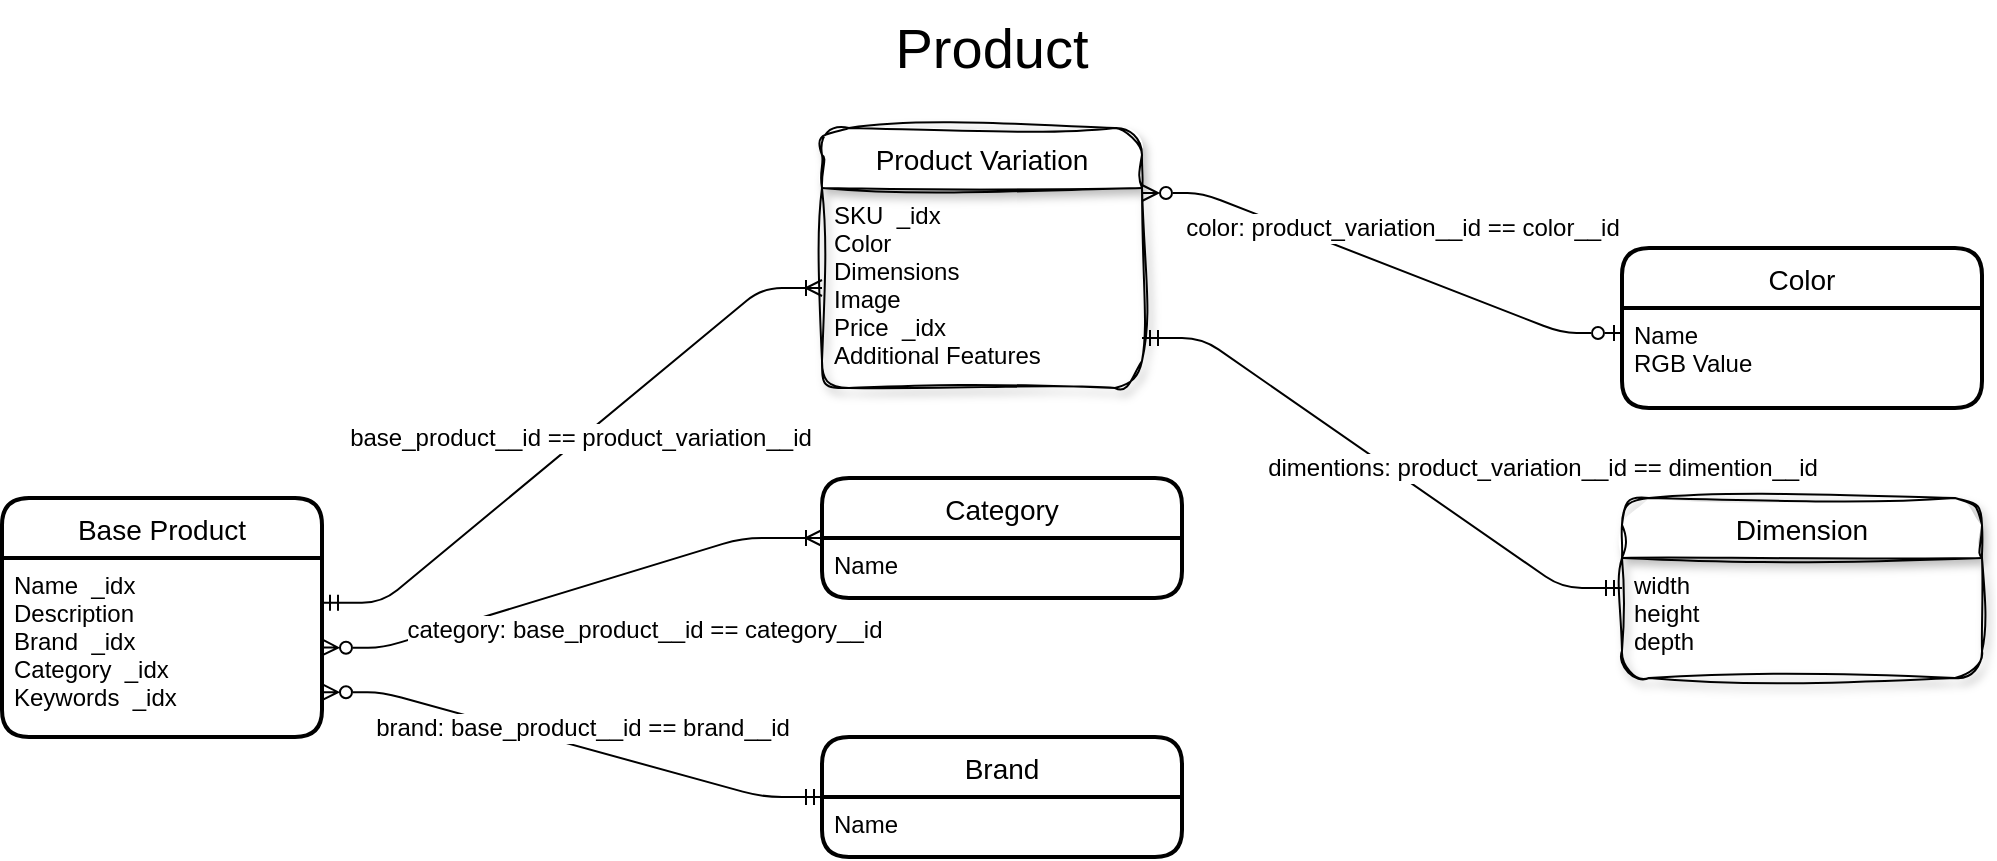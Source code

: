 <mxfile>
    <diagram id="WrSKoHDkt36mXYgP9mdu" name="Page-1">
        <mxGraphModel dx="2487" dy="1140" grid="1" gridSize="10" guides="1" tooltips="1" connect="1" arrows="1" fold="1" page="1" pageScale="1" pageWidth="1100" pageHeight="850" math="0" shadow="0">
            <root>
                <mxCell id="0"/>
                <mxCell id="1" parent="0"/>
                <mxCell id="16" value="Dimension" style="swimlane;childLayout=stackLayout;horizontal=1;startSize=30;horizontalStack=0;rounded=1;fontSize=14;fontStyle=0;strokeWidth=1;resizeParent=0;resizeLast=1;shadow=1;dashed=0;align=center;sketch=1;curveFitting=1;jiggle=2;" parent="1" vertex="1">
                    <mxGeometry x="-235" y="264.98" width="180" height="90" as="geometry">
                        <mxRectangle x="560" y="60" width="140" height="30" as="alternateBounds"/>
                    </mxGeometry>
                </mxCell>
                <mxCell id="17" value="width&#10;height&#10;depth" style="align=left;strokeColor=none;fillColor=none;spacingLeft=4;fontSize=12;verticalAlign=top;resizable=0;rotatable=0;part=1;" parent="16" vertex="1">
                    <mxGeometry y="30" width="180" height="60" as="geometry"/>
                </mxCell>
                <mxCell id="4" value="Base Product" style="swimlane;childLayout=stackLayout;horizontal=1;startSize=30;horizontalStack=0;rounded=1;fontSize=14;fontStyle=0;strokeWidth=2;resizeParent=0;resizeLast=1;shadow=0;dashed=0;align=center;" parent="1" vertex="1">
                    <mxGeometry x="-1045" y="264.98" width="160" height="119.51" as="geometry">
                        <mxRectangle x="560" y="60" width="140" height="30" as="alternateBounds"/>
                    </mxGeometry>
                </mxCell>
                <mxCell id="5" value="Name  _idx&#10;Description&#10;Brand  _idx&#10;Category  _idx&#10;Keywords  _idx&#10;" style="align=left;strokeColor=none;fillColor=none;spacingLeft=4;fontSize=12;verticalAlign=top;resizable=0;rotatable=0;part=1;" parent="4" vertex="1">
                    <mxGeometry y="30" width="160" height="89.51" as="geometry"/>
                </mxCell>
                <mxCell id="33" value="Product Variation" style="swimlane;childLayout=stackLayout;horizontal=1;startSize=30;horizontalStack=0;rounded=1;fontSize=14;fontStyle=0;strokeWidth=1;resizeParent=0;resizeLast=1;shadow=1;dashed=0;align=center;sketch=1;curveFitting=1;jiggle=2;" parent="1" vertex="1">
                    <mxGeometry x="-635" y="80" width="160" height="130" as="geometry">
                        <mxRectangle x="560" y="60" width="140" height="30" as="alternateBounds"/>
                    </mxGeometry>
                </mxCell>
                <mxCell id="34" value="SKU  _idx&#10;Color&#10;Dimensions&#10;Image&#10;Price  _idx&#10;Additional Features" style="align=left;strokeColor=none;fillColor=none;spacingLeft=4;fontSize=12;verticalAlign=top;resizable=0;rotatable=0;part=1;" parent="33" vertex="1">
                    <mxGeometry y="30" width="160" height="100" as="geometry"/>
                </mxCell>
                <mxCell id="42" value="" style="edgeStyle=entityRelationEdgeStyle;fontSize=12;html=1;endArrow=ERoneToMany;startArrow=ERmandOne;entryX=0;entryY=0.5;entryDx=0;entryDy=0;exitX=1;exitY=0.25;exitDx=0;exitDy=0;" parent="1" source="5" target="34" edge="1">
                    <mxGeometry width="100" height="100" relative="1" as="geometry">
                        <mxPoint x="-15" y="250" as="sourcePoint"/>
                        <mxPoint x="-5" y="160" as="targetPoint"/>
                    </mxGeometry>
                </mxCell>
                <mxCell id="70" value="base_product__id == product_variation__id" style="edgeLabel;html=1;align=center;verticalAlign=middle;resizable=0;points=[];fontSize=12;" parent="42" vertex="1" connectable="0">
                    <mxGeometry x="0.033" y="1" relative="1" as="geometry">
                        <mxPoint as="offset"/>
                    </mxGeometry>
                </mxCell>
                <mxCell id="43" value="Color" style="swimlane;childLayout=stackLayout;horizontal=1;startSize=30;horizontalStack=0;rounded=1;fontSize=14;fontStyle=0;strokeWidth=2;resizeParent=0;resizeLast=1;shadow=0;dashed=0;align=center;" parent="1" vertex="1">
                    <mxGeometry x="-235" y="140" width="180" height="80" as="geometry">
                        <mxRectangle x="560" y="60" width="140" height="30" as="alternateBounds"/>
                    </mxGeometry>
                </mxCell>
                <mxCell id="44" value="Name&#10;RGB Value" style="align=left;strokeColor=none;fillColor=none;spacingLeft=4;fontSize=12;verticalAlign=top;resizable=0;rotatable=0;part=1;" parent="43" vertex="1">
                    <mxGeometry y="30" width="180" height="50" as="geometry"/>
                </mxCell>
                <mxCell id="69" value="&lt;font style=&quot;font-size: 28px;&quot;&gt;Product&lt;/font&gt;" style="text;html=1;strokeColor=none;fillColor=none;align=center;verticalAlign=middle;whiteSpace=wrap;rounded=0;shadow=1;glass=0;sketch=1;strokeWidth=1;fontSize=28;fontStyle=0" parent="1" vertex="1">
                    <mxGeometry x="-610" y="20" width="120" height="40" as="geometry"/>
                </mxCell>
                <mxCell id="72" value="" style="edgeStyle=entityRelationEdgeStyle;fontSize=12;html=1;endArrow=ERzeroToOne;startArrow=ERzeroToMany;entryX=0;entryY=0.25;entryDx=0;entryDy=0;exitX=1;exitY=0.25;exitDx=0;exitDy=0;startFill=0;endFill=0;" parent="1" source="33" target="44" edge="1">
                    <mxGeometry width="100" height="100" relative="1" as="geometry">
                        <mxPoint x="-345" y="330.99" as="sourcePoint"/>
                        <mxPoint x="-145" y="318.49" as="targetPoint"/>
                    </mxGeometry>
                </mxCell>
                <mxCell id="73" value="color: product_variation__id == color__id" style="edgeLabel;html=1;align=center;verticalAlign=middle;resizable=0;points=[];fontSize=12;" parent="72" vertex="1" connectable="0">
                    <mxGeometry x="-0.053" y="-1" relative="1" as="geometry">
                        <mxPoint x="16" y="-16" as="offset"/>
                    </mxGeometry>
                </mxCell>
                <mxCell id="77" value="Brand" style="swimlane;childLayout=stackLayout;horizontal=1;startSize=30;horizontalStack=0;rounded=1;fontSize=14;fontStyle=0;strokeWidth=2;resizeParent=0;resizeLast=1;shadow=0;dashed=0;align=center;" parent="1" vertex="1">
                    <mxGeometry x="-635" y="384.49" width="180" height="60" as="geometry">
                        <mxRectangle x="560" y="60" width="140" height="30" as="alternateBounds"/>
                    </mxGeometry>
                </mxCell>
                <mxCell id="78" value="Name" style="align=left;strokeColor=none;fillColor=none;spacingLeft=4;fontSize=12;verticalAlign=top;resizable=0;rotatable=0;part=1;" parent="77" vertex="1">
                    <mxGeometry y="30" width="180" height="30" as="geometry"/>
                </mxCell>
                <mxCell id="94" value="" style="edgeStyle=entityRelationEdgeStyle;fontSize=12;html=1;endArrow=ERmandOne;startArrow=ERzeroToMany;entryX=0;entryY=0.5;entryDx=0;entryDy=0;endFill=0;exitX=1;exitY=0.75;exitDx=0;exitDy=0;startFill=0;" parent="1" source="5" target="77" edge="1">
                    <mxGeometry width="100" height="100" relative="1" as="geometry">
                        <mxPoint x="-805" y="390" as="sourcePoint"/>
                        <mxPoint x="-565" y="450.49" as="targetPoint"/>
                    </mxGeometry>
                </mxCell>
                <mxCell id="107" value="brand: base_product__id == brand__id" style="edgeLabel;html=1;align=center;verticalAlign=middle;resizable=0;points=[];fontSize=12;" parent="94" vertex="1" connectable="0">
                    <mxGeometry x="0.08" relative="1" as="geometry">
                        <mxPoint x="-5" y="-11" as="offset"/>
                    </mxGeometry>
                </mxCell>
                <mxCell id="118" value="Category" style="swimlane;childLayout=stackLayout;horizontal=1;startSize=30;horizontalStack=0;rounded=1;fontSize=14;fontStyle=0;strokeWidth=2;resizeParent=0;resizeLast=1;shadow=0;align=center;swimlaneFillColor=none;strokeColor=default;perimeterSpacing=0;swimlaneLine=1;glass=0;" parent="1" vertex="1">
                    <mxGeometry x="-635" y="255" width="180" height="60" as="geometry"/>
                </mxCell>
                <mxCell id="119" value="Name" style="align=left;strokeColor=none;fillColor=none;spacingLeft=4;fontSize=12;verticalAlign=top;resizable=0;rotatable=0;part=1;" parent="118" vertex="1">
                    <mxGeometry y="30" width="180" height="30" as="geometry"/>
                </mxCell>
                <mxCell id="129" value="" style="fontSize=12;html=1;endArrow=ERzeroToMany;startArrow=ERoneToMany;exitX=0;exitY=0;exitDx=0;exitDy=0;entryX=1;entryY=0.5;entryDx=0;entryDy=0;startFill=0;endFill=0;" parent="1" source="119" target="5" edge="1">
                    <mxGeometry width="100" height="100" relative="1" as="geometry">
                        <mxPoint x="-375" y="210" as="sourcePoint"/>
                        <mxPoint x="-845" y="390" as="targetPoint"/>
                        <Array as="points">
                            <mxPoint x="-675" y="285"/>
                            <mxPoint x="-855" y="340"/>
                        </Array>
                    </mxGeometry>
                </mxCell>
                <mxCell id="130" value="category: base_product__id == category__id" style="edgeLabel;html=1;align=center;verticalAlign=middle;resizable=0;points=[];fontSize=12;" parent="129" vertex="1" connectable="0">
                    <mxGeometry x="0.148" y="3" relative="1" as="geometry">
                        <mxPoint x="53" y="11" as="offset"/>
                    </mxGeometry>
                </mxCell>
                <mxCell id="133" value="" style="edgeStyle=entityRelationEdgeStyle;fontSize=12;html=1;endArrow=ERmandOne;startArrow=ERmandOne;endFill=0;exitX=1;exitY=0.75;exitDx=0;exitDy=0;entryX=0;entryY=0.25;entryDx=0;entryDy=0;startFill=0;" parent="1" source="34" target="17" edge="1">
                    <mxGeometry width="100" height="100" relative="1" as="geometry">
                        <mxPoint x="-275" y="370" as="sourcePoint"/>
                        <mxPoint x="-345" y="300" as="targetPoint"/>
                    </mxGeometry>
                </mxCell>
                <mxCell id="134" value="dimentions: product_variation__id == dimention__id" style="edgeLabel;html=1;align=center;verticalAlign=middle;resizable=0;points=[];fontSize=12;" parent="133" vertex="1" connectable="0">
                    <mxGeometry x="0.08" relative="1" as="geometry">
                        <mxPoint x="71" y="-4" as="offset"/>
                    </mxGeometry>
                </mxCell>
            </root>
        </mxGraphModel>
    </diagram>
</mxfile>